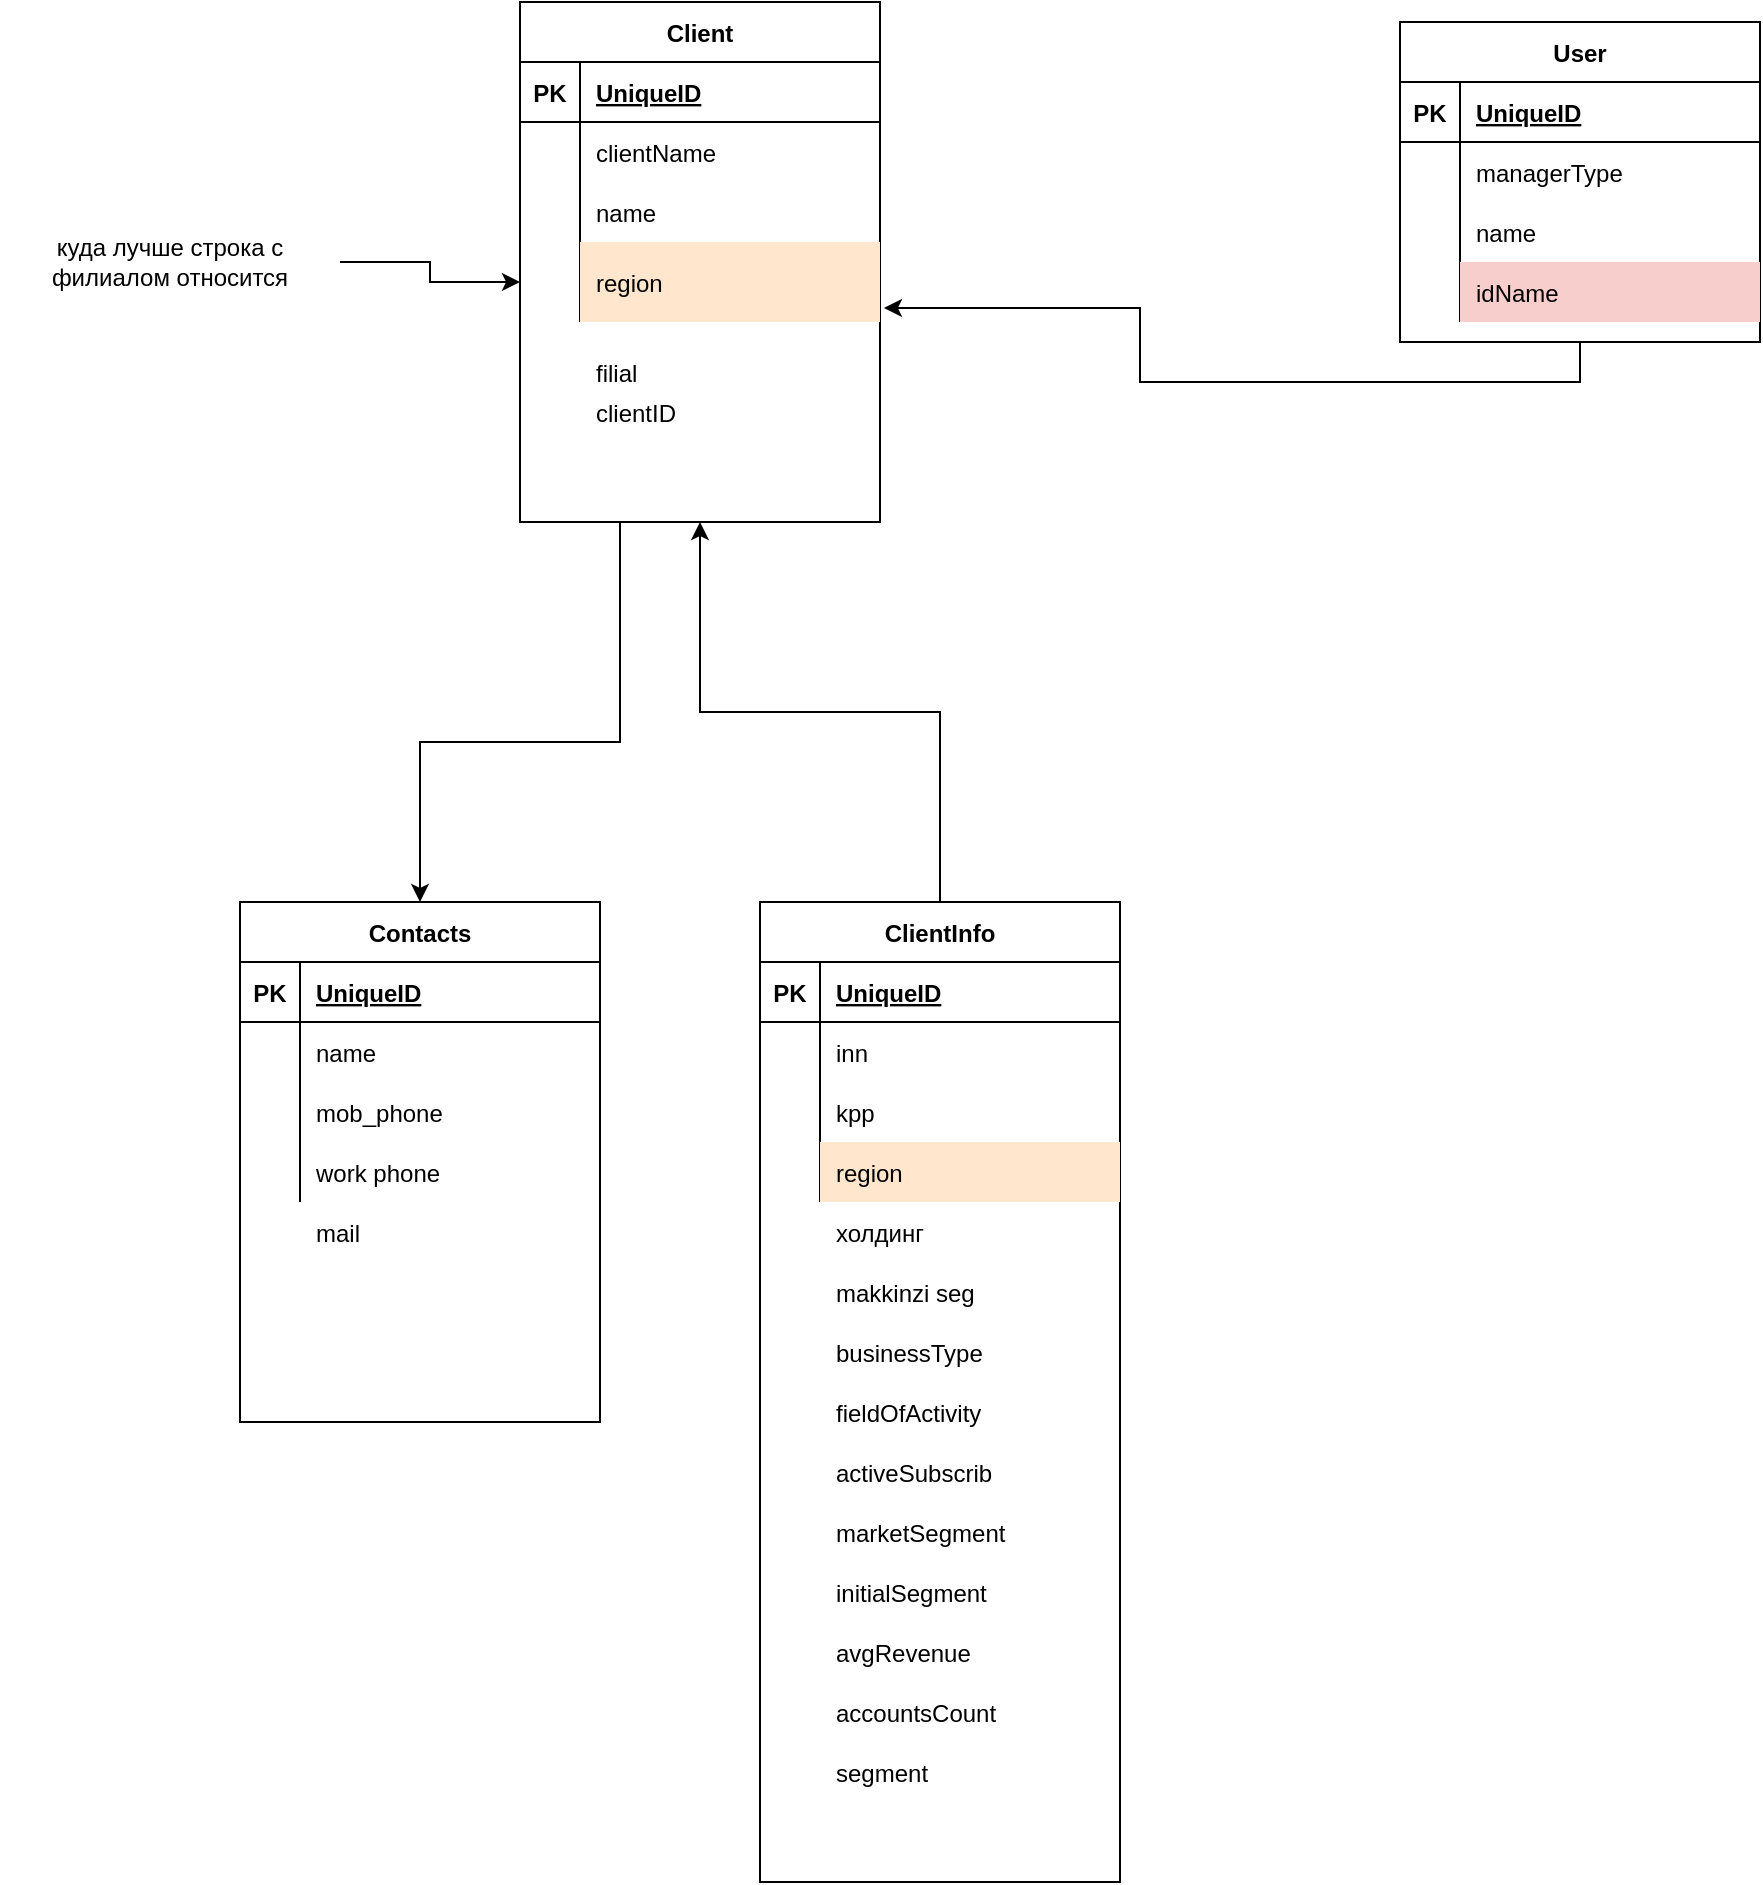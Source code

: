 <mxfile version="13.7.1" type="github">
  <diagram id="R2lEEEUBdFMjLlhIrx00" name="Page-1">
    <mxGraphModel dx="3220" dy="1323" grid="1" gridSize="10" guides="1" tooltips="1" connect="1" arrows="1" fold="1" page="1" pageScale="1" pageWidth="850" pageHeight="1100" math="0" shadow="0" extFonts="Permanent Marker^https://fonts.googleapis.com/css?family=Permanent+Marker">
      <root>
        <mxCell id="0" />
        <mxCell id="1" parent="0" />
        <mxCell id="ZXmYxjLJ8FQTE1aZ_M2b-59" style="edgeStyle=orthogonalEdgeStyle;rounded=0;orthogonalLoop=1;jettySize=auto;html=1;exitX=0.5;exitY=0;exitDx=0;exitDy=0;entryX=0.5;entryY=1;entryDx=0;entryDy=0;" edge="1" parent="1" source="ZXmYxjLJ8FQTE1aZ_M2b-41" target="ZXmYxjLJ8FQTE1aZ_M2b-2">
          <mxGeometry relative="1" as="geometry" />
        </mxCell>
        <mxCell id="ZXmYxjLJ8FQTE1aZ_M2b-41" value="ClientInfo" style="shape=table;startSize=30;container=1;collapsible=1;childLayout=tableLayout;fixedRows=1;rowLines=0;fontStyle=1;align=center;resizeLast=1;" vertex="1" parent="1">
          <mxGeometry x="120" y="480" width="180" height="490" as="geometry" />
        </mxCell>
        <mxCell id="ZXmYxjLJ8FQTE1aZ_M2b-42" value="" style="shape=partialRectangle;collapsible=0;dropTarget=0;pointerEvents=0;fillColor=none;top=0;left=0;bottom=1;right=0;points=[[0,0.5],[1,0.5]];portConstraint=eastwest;" vertex="1" parent="ZXmYxjLJ8FQTE1aZ_M2b-41">
          <mxGeometry y="30" width="180" height="30" as="geometry" />
        </mxCell>
        <mxCell id="ZXmYxjLJ8FQTE1aZ_M2b-43" value="PK" style="shape=partialRectangle;connectable=0;fillColor=none;top=0;left=0;bottom=0;right=0;fontStyle=1;overflow=hidden;" vertex="1" parent="ZXmYxjLJ8FQTE1aZ_M2b-42">
          <mxGeometry width="30" height="30" as="geometry" />
        </mxCell>
        <mxCell id="ZXmYxjLJ8FQTE1aZ_M2b-44" value="UniqueID" style="shape=partialRectangle;connectable=0;fillColor=none;top=0;left=0;bottom=0;right=0;align=left;spacingLeft=6;fontStyle=5;overflow=hidden;" vertex="1" parent="ZXmYxjLJ8FQTE1aZ_M2b-42">
          <mxGeometry x="30" width="150" height="30" as="geometry" />
        </mxCell>
        <mxCell id="ZXmYxjLJ8FQTE1aZ_M2b-45" value="" style="shape=partialRectangle;collapsible=0;dropTarget=0;pointerEvents=0;fillColor=none;top=0;left=0;bottom=0;right=0;points=[[0,0.5],[1,0.5]];portConstraint=eastwest;" vertex="1" parent="ZXmYxjLJ8FQTE1aZ_M2b-41">
          <mxGeometry y="60" width="180" height="30" as="geometry" />
        </mxCell>
        <mxCell id="ZXmYxjLJ8FQTE1aZ_M2b-46" value="" style="shape=partialRectangle;connectable=0;fillColor=none;top=0;left=0;bottom=0;right=0;editable=1;overflow=hidden;" vertex="1" parent="ZXmYxjLJ8FQTE1aZ_M2b-45">
          <mxGeometry width="30" height="30" as="geometry" />
        </mxCell>
        <mxCell id="ZXmYxjLJ8FQTE1aZ_M2b-47" value="inn" style="shape=partialRectangle;connectable=0;fillColor=none;top=0;left=0;bottom=0;right=0;align=left;spacingLeft=6;overflow=hidden;" vertex="1" parent="ZXmYxjLJ8FQTE1aZ_M2b-45">
          <mxGeometry x="30" width="150" height="30" as="geometry" />
        </mxCell>
        <mxCell id="ZXmYxjLJ8FQTE1aZ_M2b-48" value="" style="shape=partialRectangle;collapsible=0;dropTarget=0;pointerEvents=0;fillColor=none;top=0;left=0;bottom=0;right=0;points=[[0,0.5],[1,0.5]];portConstraint=eastwest;" vertex="1" parent="ZXmYxjLJ8FQTE1aZ_M2b-41">
          <mxGeometry y="90" width="180" height="30" as="geometry" />
        </mxCell>
        <mxCell id="ZXmYxjLJ8FQTE1aZ_M2b-49" value="" style="shape=partialRectangle;connectable=0;fillColor=none;top=0;left=0;bottom=0;right=0;editable=1;overflow=hidden;" vertex="1" parent="ZXmYxjLJ8FQTE1aZ_M2b-48">
          <mxGeometry width="30" height="30" as="geometry" />
        </mxCell>
        <mxCell id="ZXmYxjLJ8FQTE1aZ_M2b-50" value="kpp" style="shape=partialRectangle;connectable=0;fillColor=none;top=0;left=0;bottom=0;right=0;align=left;spacingLeft=6;overflow=hidden;" vertex="1" parent="ZXmYxjLJ8FQTE1aZ_M2b-48">
          <mxGeometry x="30" width="150" height="30" as="geometry" />
        </mxCell>
        <mxCell id="ZXmYxjLJ8FQTE1aZ_M2b-51" value="" style="shape=partialRectangle;collapsible=0;dropTarget=0;pointerEvents=0;fillColor=none;top=0;left=0;bottom=0;right=0;points=[[0,0.5],[1,0.5]];portConstraint=eastwest;" vertex="1" parent="ZXmYxjLJ8FQTE1aZ_M2b-41">
          <mxGeometry y="120" width="180" height="30" as="geometry" />
        </mxCell>
        <mxCell id="ZXmYxjLJ8FQTE1aZ_M2b-52" value="" style="shape=partialRectangle;connectable=0;fillColor=none;top=0;left=0;bottom=0;right=0;editable=1;overflow=hidden;" vertex="1" parent="ZXmYxjLJ8FQTE1aZ_M2b-51">
          <mxGeometry width="30" height="30" as="geometry" />
        </mxCell>
        <mxCell id="ZXmYxjLJ8FQTE1aZ_M2b-53" value="region" style="shape=partialRectangle;connectable=0;fillColor=#ffe6cc;top=0;left=0;bottom=0;right=0;align=left;spacingLeft=6;overflow=hidden;strokeColor=#d79b00;" vertex="1" parent="ZXmYxjLJ8FQTE1aZ_M2b-51">
          <mxGeometry x="30" width="150" height="30" as="geometry" />
        </mxCell>
        <mxCell id="ZXmYxjLJ8FQTE1aZ_M2b-28" value="Contacts" style="shape=table;startSize=30;container=1;collapsible=1;childLayout=tableLayout;fixedRows=1;rowLines=0;fontStyle=1;align=center;resizeLast=1;" vertex="1" parent="1">
          <mxGeometry x="-140" y="480" width="180" height="260" as="geometry" />
        </mxCell>
        <mxCell id="ZXmYxjLJ8FQTE1aZ_M2b-29" value="" style="shape=partialRectangle;collapsible=0;dropTarget=0;pointerEvents=0;fillColor=none;top=0;left=0;bottom=1;right=0;points=[[0,0.5],[1,0.5]];portConstraint=eastwest;" vertex="1" parent="ZXmYxjLJ8FQTE1aZ_M2b-28">
          <mxGeometry y="30" width="180" height="30" as="geometry" />
        </mxCell>
        <mxCell id="ZXmYxjLJ8FQTE1aZ_M2b-30" value="PK" style="shape=partialRectangle;connectable=0;fillColor=none;top=0;left=0;bottom=0;right=0;fontStyle=1;overflow=hidden;" vertex="1" parent="ZXmYxjLJ8FQTE1aZ_M2b-29">
          <mxGeometry width="30" height="30" as="geometry" />
        </mxCell>
        <mxCell id="ZXmYxjLJ8FQTE1aZ_M2b-31" value="UniqueID" style="shape=partialRectangle;connectable=0;fillColor=none;top=0;left=0;bottom=0;right=0;align=left;spacingLeft=6;fontStyle=5;overflow=hidden;" vertex="1" parent="ZXmYxjLJ8FQTE1aZ_M2b-29">
          <mxGeometry x="30" width="150" height="30" as="geometry" />
        </mxCell>
        <mxCell id="ZXmYxjLJ8FQTE1aZ_M2b-32" value="" style="shape=partialRectangle;collapsible=0;dropTarget=0;pointerEvents=0;fillColor=none;top=0;left=0;bottom=0;right=0;points=[[0,0.5],[1,0.5]];portConstraint=eastwest;" vertex="1" parent="ZXmYxjLJ8FQTE1aZ_M2b-28">
          <mxGeometry y="60" width="180" height="30" as="geometry" />
        </mxCell>
        <mxCell id="ZXmYxjLJ8FQTE1aZ_M2b-33" value="" style="shape=partialRectangle;connectable=0;fillColor=none;top=0;left=0;bottom=0;right=0;editable=1;overflow=hidden;" vertex="1" parent="ZXmYxjLJ8FQTE1aZ_M2b-32">
          <mxGeometry width="30" height="30" as="geometry" />
        </mxCell>
        <mxCell id="ZXmYxjLJ8FQTE1aZ_M2b-34" value="name" style="shape=partialRectangle;connectable=0;fillColor=none;top=0;left=0;bottom=0;right=0;align=left;spacingLeft=6;overflow=hidden;" vertex="1" parent="ZXmYxjLJ8FQTE1aZ_M2b-32">
          <mxGeometry x="30" width="150" height="30" as="geometry" />
        </mxCell>
        <mxCell id="ZXmYxjLJ8FQTE1aZ_M2b-35" value="" style="shape=partialRectangle;collapsible=0;dropTarget=0;pointerEvents=0;fillColor=none;top=0;left=0;bottom=0;right=0;points=[[0,0.5],[1,0.5]];portConstraint=eastwest;" vertex="1" parent="ZXmYxjLJ8FQTE1aZ_M2b-28">
          <mxGeometry y="90" width="180" height="30" as="geometry" />
        </mxCell>
        <mxCell id="ZXmYxjLJ8FQTE1aZ_M2b-36" value="" style="shape=partialRectangle;connectable=0;fillColor=none;top=0;left=0;bottom=0;right=0;editable=1;overflow=hidden;" vertex="1" parent="ZXmYxjLJ8FQTE1aZ_M2b-35">
          <mxGeometry width="30" height="30" as="geometry" />
        </mxCell>
        <mxCell id="ZXmYxjLJ8FQTE1aZ_M2b-37" value="mob_phone" style="shape=partialRectangle;connectable=0;fillColor=none;top=0;left=0;bottom=0;right=0;align=left;spacingLeft=6;overflow=hidden;" vertex="1" parent="ZXmYxjLJ8FQTE1aZ_M2b-35">
          <mxGeometry x="30" width="150" height="30" as="geometry" />
        </mxCell>
        <mxCell id="ZXmYxjLJ8FQTE1aZ_M2b-38" value="" style="shape=partialRectangle;collapsible=0;dropTarget=0;pointerEvents=0;fillColor=none;top=0;left=0;bottom=0;right=0;points=[[0,0.5],[1,0.5]];portConstraint=eastwest;" vertex="1" parent="ZXmYxjLJ8FQTE1aZ_M2b-28">
          <mxGeometry y="120" width="180" height="30" as="geometry" />
        </mxCell>
        <mxCell id="ZXmYxjLJ8FQTE1aZ_M2b-39" value="" style="shape=partialRectangle;connectable=0;fillColor=none;top=0;left=0;bottom=0;right=0;editable=1;overflow=hidden;" vertex="1" parent="ZXmYxjLJ8FQTE1aZ_M2b-38">
          <mxGeometry width="30" height="30" as="geometry" />
        </mxCell>
        <mxCell id="ZXmYxjLJ8FQTE1aZ_M2b-40" value="work phone" style="shape=partialRectangle;connectable=0;fillColor=none;top=0;left=0;bottom=0;right=0;align=left;spacingLeft=6;overflow=hidden;" vertex="1" parent="ZXmYxjLJ8FQTE1aZ_M2b-38">
          <mxGeometry x="30" width="150" height="30" as="geometry" />
        </mxCell>
        <mxCell id="ZXmYxjLJ8FQTE1aZ_M2b-55" style="edgeStyle=orthogonalEdgeStyle;rounded=0;orthogonalLoop=1;jettySize=auto;html=1;" edge="1" parent="1" source="ZXmYxjLJ8FQTE1aZ_M2b-2" target="ZXmYxjLJ8FQTE1aZ_M2b-28">
          <mxGeometry relative="1" as="geometry">
            <Array as="points">
              <mxPoint x="50" y="400" />
              <mxPoint x="-50" y="400" />
            </Array>
          </mxGeometry>
        </mxCell>
        <mxCell id="ZXmYxjLJ8FQTE1aZ_M2b-2" value="Client" style="shape=table;startSize=30;container=1;collapsible=1;childLayout=tableLayout;fixedRows=1;rowLines=0;fontStyle=1;align=center;resizeLast=1;" vertex="1" parent="1">
          <mxGeometry y="30" width="180" height="260" as="geometry" />
        </mxCell>
        <mxCell id="ZXmYxjLJ8FQTE1aZ_M2b-3" value="" style="shape=partialRectangle;collapsible=0;dropTarget=0;pointerEvents=0;fillColor=none;top=0;left=0;bottom=1;right=0;points=[[0,0.5],[1,0.5]];portConstraint=eastwest;" vertex="1" parent="ZXmYxjLJ8FQTE1aZ_M2b-2">
          <mxGeometry y="30" width="180" height="30" as="geometry" />
        </mxCell>
        <mxCell id="ZXmYxjLJ8FQTE1aZ_M2b-4" value="PK" style="shape=partialRectangle;connectable=0;fillColor=none;top=0;left=0;bottom=0;right=0;fontStyle=1;overflow=hidden;" vertex="1" parent="ZXmYxjLJ8FQTE1aZ_M2b-3">
          <mxGeometry width="30" height="30" as="geometry" />
        </mxCell>
        <mxCell id="ZXmYxjLJ8FQTE1aZ_M2b-5" value="UniqueID" style="shape=partialRectangle;connectable=0;fillColor=none;top=0;left=0;bottom=0;right=0;align=left;spacingLeft=6;fontStyle=5;overflow=hidden;" vertex="1" parent="ZXmYxjLJ8FQTE1aZ_M2b-3">
          <mxGeometry x="30" width="150" height="30" as="geometry" />
        </mxCell>
        <mxCell id="ZXmYxjLJ8FQTE1aZ_M2b-6" value="" style="shape=partialRectangle;collapsible=0;dropTarget=0;pointerEvents=0;fillColor=none;top=0;left=0;bottom=0;right=0;points=[[0,0.5],[1,0.5]];portConstraint=eastwest;" vertex="1" parent="ZXmYxjLJ8FQTE1aZ_M2b-2">
          <mxGeometry y="60" width="180" height="30" as="geometry" />
        </mxCell>
        <mxCell id="ZXmYxjLJ8FQTE1aZ_M2b-7" value="" style="shape=partialRectangle;connectable=0;fillColor=none;top=0;left=0;bottom=0;right=0;editable=1;overflow=hidden;" vertex="1" parent="ZXmYxjLJ8FQTE1aZ_M2b-6">
          <mxGeometry width="30" height="30" as="geometry" />
        </mxCell>
        <mxCell id="ZXmYxjLJ8FQTE1aZ_M2b-8" value="clientName" style="shape=partialRectangle;connectable=0;fillColor=none;top=0;left=0;bottom=0;right=0;align=left;spacingLeft=6;overflow=hidden;" vertex="1" parent="ZXmYxjLJ8FQTE1aZ_M2b-6">
          <mxGeometry x="30" width="150" height="30" as="geometry" />
        </mxCell>
        <mxCell id="ZXmYxjLJ8FQTE1aZ_M2b-9" value="" style="shape=partialRectangle;collapsible=0;dropTarget=0;pointerEvents=0;fillColor=none;top=0;left=0;bottom=0;right=0;points=[[0,0.5],[1,0.5]];portConstraint=eastwest;" vertex="1" parent="ZXmYxjLJ8FQTE1aZ_M2b-2">
          <mxGeometry y="90" width="180" height="30" as="geometry" />
        </mxCell>
        <mxCell id="ZXmYxjLJ8FQTE1aZ_M2b-10" value="" style="shape=partialRectangle;connectable=0;fillColor=none;top=0;left=0;bottom=0;right=0;editable=1;overflow=hidden;" vertex="1" parent="ZXmYxjLJ8FQTE1aZ_M2b-9">
          <mxGeometry width="30" height="30" as="geometry" />
        </mxCell>
        <mxCell id="ZXmYxjLJ8FQTE1aZ_M2b-11" value="name" style="shape=partialRectangle;connectable=0;fillColor=none;top=0;left=0;bottom=0;right=0;align=left;spacingLeft=6;overflow=hidden;" vertex="1" parent="ZXmYxjLJ8FQTE1aZ_M2b-9">
          <mxGeometry x="30" width="150" height="30" as="geometry" />
        </mxCell>
        <mxCell id="ZXmYxjLJ8FQTE1aZ_M2b-12" value="" style="shape=partialRectangle;collapsible=0;dropTarget=0;pointerEvents=0;fillColor=none;top=0;left=0;bottom=0;right=0;points=[[0,0.5],[1,0.5]];portConstraint=eastwest;" vertex="1" parent="ZXmYxjLJ8FQTE1aZ_M2b-2">
          <mxGeometry y="120" width="180" height="40" as="geometry" />
        </mxCell>
        <mxCell id="ZXmYxjLJ8FQTE1aZ_M2b-13" value="" style="shape=partialRectangle;connectable=0;fillColor=none;top=0;left=0;bottom=0;right=0;editable=1;overflow=hidden;" vertex="1" parent="ZXmYxjLJ8FQTE1aZ_M2b-12">
          <mxGeometry width="30" height="40" as="geometry" />
        </mxCell>
        <mxCell id="ZXmYxjLJ8FQTE1aZ_M2b-14" value="region" style="shape=partialRectangle;connectable=0;fillColor=#ffe6cc;top=0;left=0;bottom=0;right=0;align=left;spacingLeft=6;overflow=hidden;strokeColor=#d79b00;" vertex="1" parent="ZXmYxjLJ8FQTE1aZ_M2b-12">
          <mxGeometry x="30" width="150" height="40" as="geometry" />
        </mxCell>
        <mxCell id="ZXmYxjLJ8FQTE1aZ_M2b-58" style="edgeStyle=orthogonalEdgeStyle;rounded=0;orthogonalLoop=1;jettySize=auto;html=1;exitX=0.5;exitY=1;exitDx=0;exitDy=0;entryX=1.011;entryY=0.825;entryDx=0;entryDy=0;entryPerimeter=0;" edge="1" parent="1" source="ZXmYxjLJ8FQTE1aZ_M2b-15" target="ZXmYxjLJ8FQTE1aZ_M2b-12">
          <mxGeometry relative="1" as="geometry" />
        </mxCell>
        <mxCell id="ZXmYxjLJ8FQTE1aZ_M2b-15" value="User" style="shape=table;startSize=30;container=1;collapsible=1;childLayout=tableLayout;fixedRows=1;rowLines=0;fontStyle=1;align=center;resizeLast=1;" vertex="1" parent="1">
          <mxGeometry x="440" y="40" width="180" height="160" as="geometry" />
        </mxCell>
        <mxCell id="ZXmYxjLJ8FQTE1aZ_M2b-16" value="" style="shape=partialRectangle;collapsible=0;dropTarget=0;pointerEvents=0;fillColor=none;top=0;left=0;bottom=1;right=0;points=[[0,0.5],[1,0.5]];portConstraint=eastwest;" vertex="1" parent="ZXmYxjLJ8FQTE1aZ_M2b-15">
          <mxGeometry y="30" width="180" height="30" as="geometry" />
        </mxCell>
        <mxCell id="ZXmYxjLJ8FQTE1aZ_M2b-17" value="PK" style="shape=partialRectangle;connectable=0;fillColor=none;top=0;left=0;bottom=0;right=0;fontStyle=1;overflow=hidden;" vertex="1" parent="ZXmYxjLJ8FQTE1aZ_M2b-16">
          <mxGeometry width="30" height="30" as="geometry" />
        </mxCell>
        <mxCell id="ZXmYxjLJ8FQTE1aZ_M2b-18" value="UniqueID" style="shape=partialRectangle;connectable=0;fillColor=none;top=0;left=0;bottom=0;right=0;align=left;spacingLeft=6;fontStyle=5;overflow=hidden;" vertex="1" parent="ZXmYxjLJ8FQTE1aZ_M2b-16">
          <mxGeometry x="30" width="150" height="30" as="geometry" />
        </mxCell>
        <mxCell id="ZXmYxjLJ8FQTE1aZ_M2b-19" value="" style="shape=partialRectangle;collapsible=0;dropTarget=0;pointerEvents=0;fillColor=none;top=0;left=0;bottom=0;right=0;points=[[0,0.5],[1,0.5]];portConstraint=eastwest;" vertex="1" parent="ZXmYxjLJ8FQTE1aZ_M2b-15">
          <mxGeometry y="60" width="180" height="30" as="geometry" />
        </mxCell>
        <mxCell id="ZXmYxjLJ8FQTE1aZ_M2b-20" value="" style="shape=partialRectangle;connectable=0;fillColor=none;top=0;left=0;bottom=0;right=0;editable=1;overflow=hidden;" vertex="1" parent="ZXmYxjLJ8FQTE1aZ_M2b-19">
          <mxGeometry width="30" height="30" as="geometry" />
        </mxCell>
        <mxCell id="ZXmYxjLJ8FQTE1aZ_M2b-21" value="managerType" style="shape=partialRectangle;connectable=0;fillColor=none;top=0;left=0;bottom=0;right=0;align=left;spacingLeft=6;overflow=hidden;" vertex="1" parent="ZXmYxjLJ8FQTE1aZ_M2b-19">
          <mxGeometry x="30" width="150" height="30" as="geometry" />
        </mxCell>
        <mxCell id="ZXmYxjLJ8FQTE1aZ_M2b-22" value="" style="shape=partialRectangle;collapsible=0;dropTarget=0;pointerEvents=0;fillColor=none;top=0;left=0;bottom=0;right=0;points=[[0,0.5],[1,0.5]];portConstraint=eastwest;" vertex="1" parent="ZXmYxjLJ8FQTE1aZ_M2b-15">
          <mxGeometry y="90" width="180" height="30" as="geometry" />
        </mxCell>
        <mxCell id="ZXmYxjLJ8FQTE1aZ_M2b-23" value="" style="shape=partialRectangle;connectable=0;fillColor=none;top=0;left=0;bottom=0;right=0;editable=1;overflow=hidden;" vertex="1" parent="ZXmYxjLJ8FQTE1aZ_M2b-22">
          <mxGeometry width="30" height="30" as="geometry" />
        </mxCell>
        <mxCell id="ZXmYxjLJ8FQTE1aZ_M2b-24" value="name" style="shape=partialRectangle;connectable=0;fillColor=none;top=0;left=0;bottom=0;right=0;align=left;spacingLeft=6;overflow=hidden;" vertex="1" parent="ZXmYxjLJ8FQTE1aZ_M2b-22">
          <mxGeometry x="30" width="150" height="30" as="geometry" />
        </mxCell>
        <mxCell id="ZXmYxjLJ8FQTE1aZ_M2b-25" value="" style="shape=partialRectangle;collapsible=0;dropTarget=0;pointerEvents=0;fillColor=none;top=0;left=0;bottom=0;right=0;points=[[0,0.5],[1,0.5]];portConstraint=eastwest;" vertex="1" parent="ZXmYxjLJ8FQTE1aZ_M2b-15">
          <mxGeometry y="120" width="180" height="30" as="geometry" />
        </mxCell>
        <mxCell id="ZXmYxjLJ8FQTE1aZ_M2b-26" value="" style="shape=partialRectangle;connectable=0;fillColor=none;top=0;left=0;bottom=0;right=0;editable=1;overflow=hidden;" vertex="1" parent="ZXmYxjLJ8FQTE1aZ_M2b-25">
          <mxGeometry width="30" height="30" as="geometry" />
        </mxCell>
        <mxCell id="ZXmYxjLJ8FQTE1aZ_M2b-27" value="idName" style="shape=partialRectangle;connectable=0;fillColor=#f8cecc;top=0;left=0;bottom=0;right=0;align=left;spacingLeft=6;overflow=hidden;strokeColor=#b85450;" vertex="1" parent="ZXmYxjLJ8FQTE1aZ_M2b-25">
          <mxGeometry x="30" width="150" height="30" as="geometry" />
        </mxCell>
        <mxCell id="ZXmYxjLJ8FQTE1aZ_M2b-62" value="" style="shape=partialRectangle;connectable=0;fillColor=none;top=0;left=0;bottom=0;right=0;align=left;spacingLeft=6;overflow=hidden;" vertex="1" parent="1">
          <mxGeometry x="30" y="250" width="150" height="30" as="geometry" />
        </mxCell>
        <mxCell id="ZXmYxjLJ8FQTE1aZ_M2b-64" value="initialSegment" style="shape=partialRectangle;connectable=0;fillColor=none;top=0;left=0;bottom=0;right=0;align=left;spacingLeft=6;overflow=hidden;" vertex="1" parent="1">
          <mxGeometry x="150" y="810" width="150" height="30" as="geometry" />
        </mxCell>
        <mxCell id="ZXmYxjLJ8FQTE1aZ_M2b-66" value="холдинг" style="shape=partialRectangle;connectable=0;fillColor=none;top=0;left=0;bottom=0;right=0;align=left;spacingLeft=6;overflow=hidden;" vertex="1" parent="1">
          <mxGeometry x="150" y="630" width="150" height="30" as="geometry" />
        </mxCell>
        <mxCell id="ZXmYxjLJ8FQTE1aZ_M2b-67" value="makkinzi seg" style="shape=partialRectangle;connectable=0;fillColor=none;top=0;left=0;bottom=0;right=0;align=left;spacingLeft=6;overflow=hidden;" vertex="1" parent="1">
          <mxGeometry x="150" y="660" width="150" height="30" as="geometry" />
        </mxCell>
        <mxCell id="ZXmYxjLJ8FQTE1aZ_M2b-69" value="fieldOfActivity" style="shape=partialRectangle;connectable=0;fillColor=none;top=0;left=0;bottom=0;right=0;align=left;spacingLeft=6;overflow=hidden;" vertex="1" parent="1">
          <mxGeometry x="150" y="720" width="150" height="30" as="geometry" />
        </mxCell>
        <mxCell id="ZXmYxjLJ8FQTE1aZ_M2b-70" value="businessType" style="shape=partialRectangle;connectable=0;fillColor=none;top=0;left=0;bottom=0;right=0;align=left;spacingLeft=6;overflow=hidden;" vertex="1" parent="1">
          <mxGeometry x="150" y="690" width="150" height="30" as="geometry" />
        </mxCell>
        <mxCell id="ZXmYxjLJ8FQTE1aZ_M2b-72" value="marketSegment" style="shape=partialRectangle;connectable=0;fillColor=none;top=0;left=0;bottom=0;right=0;align=left;spacingLeft=6;overflow=hidden;" vertex="1" parent="1">
          <mxGeometry x="150" y="780" width="150" height="30" as="geometry" />
        </mxCell>
        <mxCell id="ZXmYxjLJ8FQTE1aZ_M2b-73" value="activeSubscrib" style="shape=partialRectangle;connectable=0;fillColor=none;top=0;left=0;bottom=0;right=0;align=left;spacingLeft=6;overflow=hidden;" vertex="1" parent="1">
          <mxGeometry x="150" y="750" width="150" height="30" as="geometry" />
        </mxCell>
        <mxCell id="ZXmYxjLJ8FQTE1aZ_M2b-75" style="edgeStyle=orthogonalEdgeStyle;rounded=0;orthogonalLoop=1;jettySize=auto;html=1;" edge="1" parent="1" source="ZXmYxjLJ8FQTE1aZ_M2b-74" target="ZXmYxjLJ8FQTE1aZ_M2b-12">
          <mxGeometry relative="1" as="geometry" />
        </mxCell>
        <mxCell id="ZXmYxjLJ8FQTE1aZ_M2b-74" value="куда лучше строка с филиалом относится" style="text;html=1;strokeColor=none;fillColor=none;align=center;verticalAlign=middle;whiteSpace=wrap;rounded=0;" vertex="1" parent="1">
          <mxGeometry x="-260" y="150" width="170" height="20" as="geometry" />
        </mxCell>
        <mxCell id="ZXmYxjLJ8FQTE1aZ_M2b-77" value="avgRevenue" style="shape=partialRectangle;connectable=0;fillColor=none;top=0;left=0;bottom=0;right=0;align=left;spacingLeft=6;overflow=hidden;" vertex="1" parent="1">
          <mxGeometry x="150" y="840" width="150" height="30" as="geometry" />
        </mxCell>
        <mxCell id="ZXmYxjLJ8FQTE1aZ_M2b-78" value="mail" style="shape=partialRectangle;connectable=0;fillColor=none;top=0;left=0;bottom=0;right=0;align=left;spacingLeft=6;overflow=hidden;" vertex="1" parent="1">
          <mxGeometry x="-110" y="630" width="150" height="30" as="geometry" />
        </mxCell>
        <mxCell id="ZXmYxjLJ8FQTE1aZ_M2b-80" value="accountsCount" style="shape=partialRectangle;connectable=0;fillColor=none;top=0;left=0;bottom=0;right=0;align=left;spacingLeft=6;overflow=hidden;" vertex="1" parent="1">
          <mxGeometry x="150" y="870" width="150" height="30" as="geometry" />
        </mxCell>
        <mxCell id="ZXmYxjLJ8FQTE1aZ_M2b-81" value="clientID" style="shape=partialRectangle;connectable=0;fillColor=none;top=0;left=0;bottom=0;right=0;align=left;spacingLeft=6;overflow=hidden;" vertex="1" parent="1">
          <mxGeometry x="30" y="220" width="150" height="30" as="geometry" />
        </mxCell>
        <mxCell id="ZXmYxjLJ8FQTE1aZ_M2b-83" value="filial" style="shape=partialRectangle;connectable=0;fillColor=none;top=0;left=0;bottom=0;right=0;align=left;spacingLeft=6;overflow=hidden;" vertex="1" parent="1">
          <mxGeometry x="30" y="200" width="150" height="30" as="geometry" />
        </mxCell>
        <mxCell id="ZXmYxjLJ8FQTE1aZ_M2b-84" value="segment" style="shape=partialRectangle;connectable=0;fillColor=none;top=0;left=0;bottom=0;right=0;align=left;spacingLeft=6;overflow=hidden;" vertex="1" parent="1">
          <mxGeometry x="150" y="900" width="150" height="30" as="geometry" />
        </mxCell>
      </root>
    </mxGraphModel>
  </diagram>
</mxfile>
